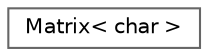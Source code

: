 digraph "Graphical Class Hierarchy"
{
 // LATEX_PDF_SIZE
  bgcolor="transparent";
  edge [fontname=Helvetica,fontsize=10,labelfontname=Helvetica,labelfontsize=10];
  node [fontname=Helvetica,fontsize=10,shape=box,height=0.2,width=0.4];
  rankdir="LR";
  Node0 [label="Matrix\< char \>",height=0.2,width=0.4,color="grey40", fillcolor="white", style="filled",URL="$class_matrix.html",tooltip=" "];
}
